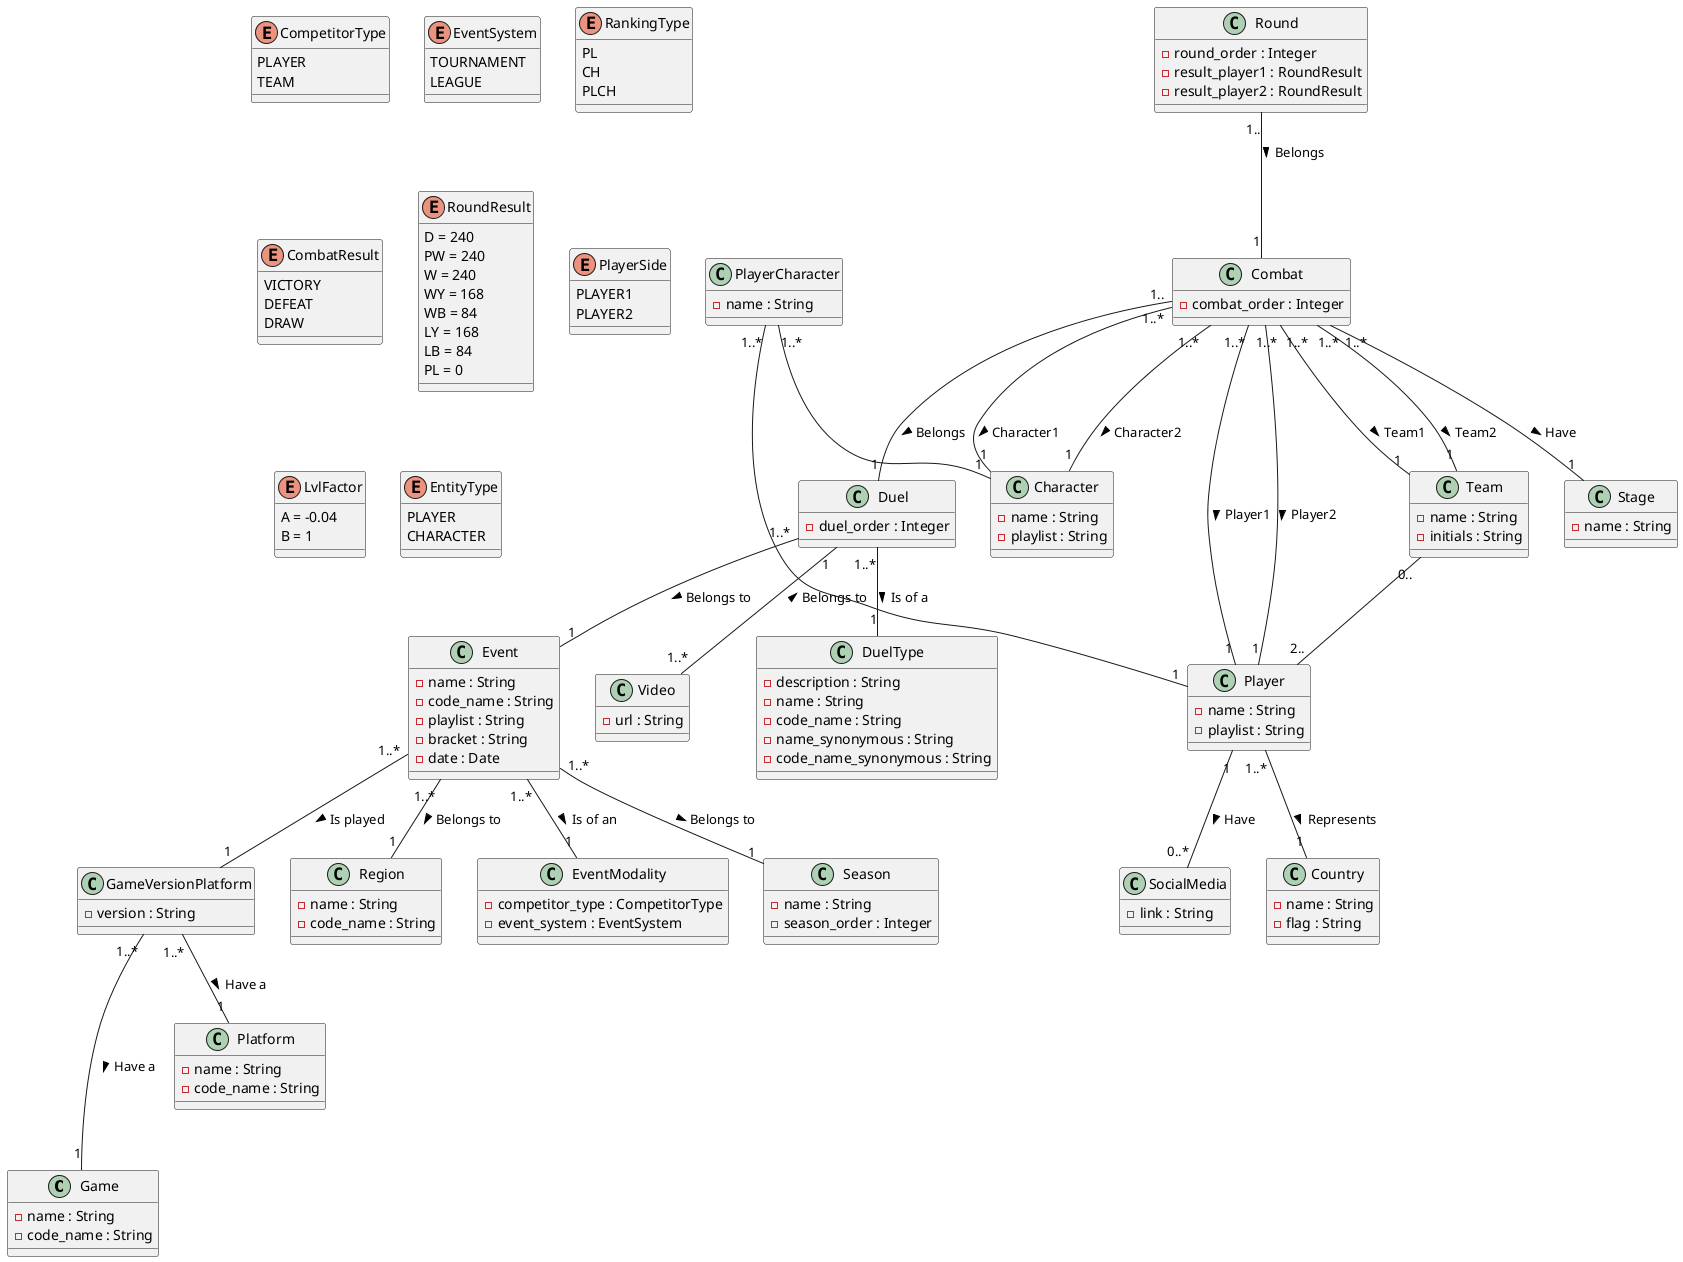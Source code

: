 @startuml SSLEcd

' CLASSES

class Game {
    - name : String
    - code_name : String
}

class Platform {
    - name : String
    - code_name : String
}

class GameVersionPlatform {
    - version : String
}

class Region {
    - name : String
    - code_name : String
}

class SocialMedia {
    - link : String
}

enum CompetitorType {
    PLAYER
    TEAM
}

enum EventSystem {
    TOURNAMENT
    LEAGUE
}

class EventModality {
    - competitor_type : CompetitorType
    - event_system : EventSystem
}

class Season {
    - name : String
    - season_order : Integer
}

class Event {
    - name : String
    ' Seyfer Studios Lightning <Team> <Tournament/League>
    - code_name : String
    ' SSL <T> <T/L>
    - playlist : String
    - bracket : String
    - date : Date
}

class Video {
    - url : String
}

class Duel {
    - duel_order : Integer
}

class DuelType {
    - description : String
    - name : String
    - code_name : String
    - name_synonymous : String
    - code_name_synonymous : String
}

class Player {
    - name : String
    - playlist : String
}

class Character {
    - name : String
    - playlist : String
}

class PlayerCharacter {
    - name : String
}

class Team {
    ' Attributes
    - name : String
    - initials : String
}

class Combat {
    - combat_order : Integer
}

class Round {
    ' Attributes
    - round_order : Integer
    - result_player1 : RoundResult
    - result_player2 : RoundResult
}

class Stage {
    - name : String
}

class Country {
    - name : String
    - flag : String
}


' RELATIONSHIPS

GameVersionPlatform "1..*" --- "1" Game : Have a >
GameVersionPlatform "1..*" -- "1" Platform : Have a >

Event "1..*" -- "1" Season : Belongs to >
Event "1..*" -- "1" EventModality : Is of an >
Event "1..*" -- "1" Region : Belongs to >
Event "1..*" -- "1" GameVersionPlatform : Is played >

Duel "1..*" -- "1" Event : Belongs to >
Duel "1..*" -- "1" DuelType : Is of a >
Duel "1" -- "1..*" Video : Belongs to <

Player "1" -- "0..*" SocialMedia : Have >
Player "1..*" -- "1" Country : Represents >

PlayerCharacter "1..*" -- "1" Character
PlayerCharacter "1..*" -- "1" Player

Team "0.." -- "2.." Player

Combat "1..*" -- "1" Player : Player1 >
Combat "1..*" -- "1" Player : Player2 >
Combat "1..*" -- "1" Character : Character1 >
Combat "1..*" -- "1" Character : Character2 >
Combat "1..*" -- "1" Team : Team1 >
Combat "1..*" -- "1" Team : Team2 >
Combat "1.." -- "1" Duel : Belongs >
Combat "1..*" -- "1" Stage : Have >

Round "1.." -- "1" Combat : Belongs >

enum RankingType {
    PL
    CH
    PLCH
}

enum CombatResult {
    VICTORY
    DEFEAT
    DRAW
}

enum RoundResult {
    D = 240
    PW = 240
    W = 240
    WY = 168
    WB = 84
    LY = 168
    LB = 84
    PL = 0
}

enum PlayerSide {
    PLAYER1
    PLAYER2
}

enum LvlFactor {
    A = -0.04
    B = 1
}

enum EntityType {
    PLAYER
    CHARACTER
}